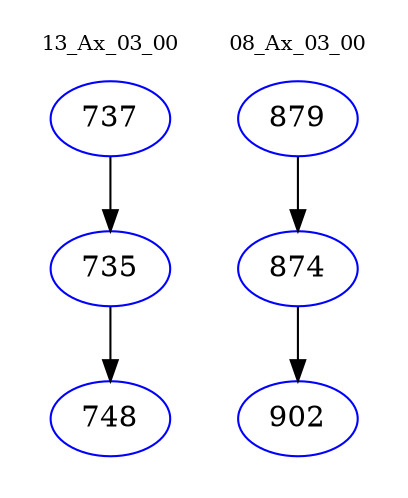 digraph{
subgraph cluster_0 {
color = white
label = "13_Ax_03_00";
fontsize=10;
T0_737 [label="737", color="blue"]
T0_737 -> T0_735 [color="black"]
T0_735 [label="735", color="blue"]
T0_735 -> T0_748 [color="black"]
T0_748 [label="748", color="blue"]
}
subgraph cluster_1 {
color = white
label = "08_Ax_03_00";
fontsize=10;
T1_879 [label="879", color="blue"]
T1_879 -> T1_874 [color="black"]
T1_874 [label="874", color="blue"]
T1_874 -> T1_902 [color="black"]
T1_902 [label="902", color="blue"]
}
}
